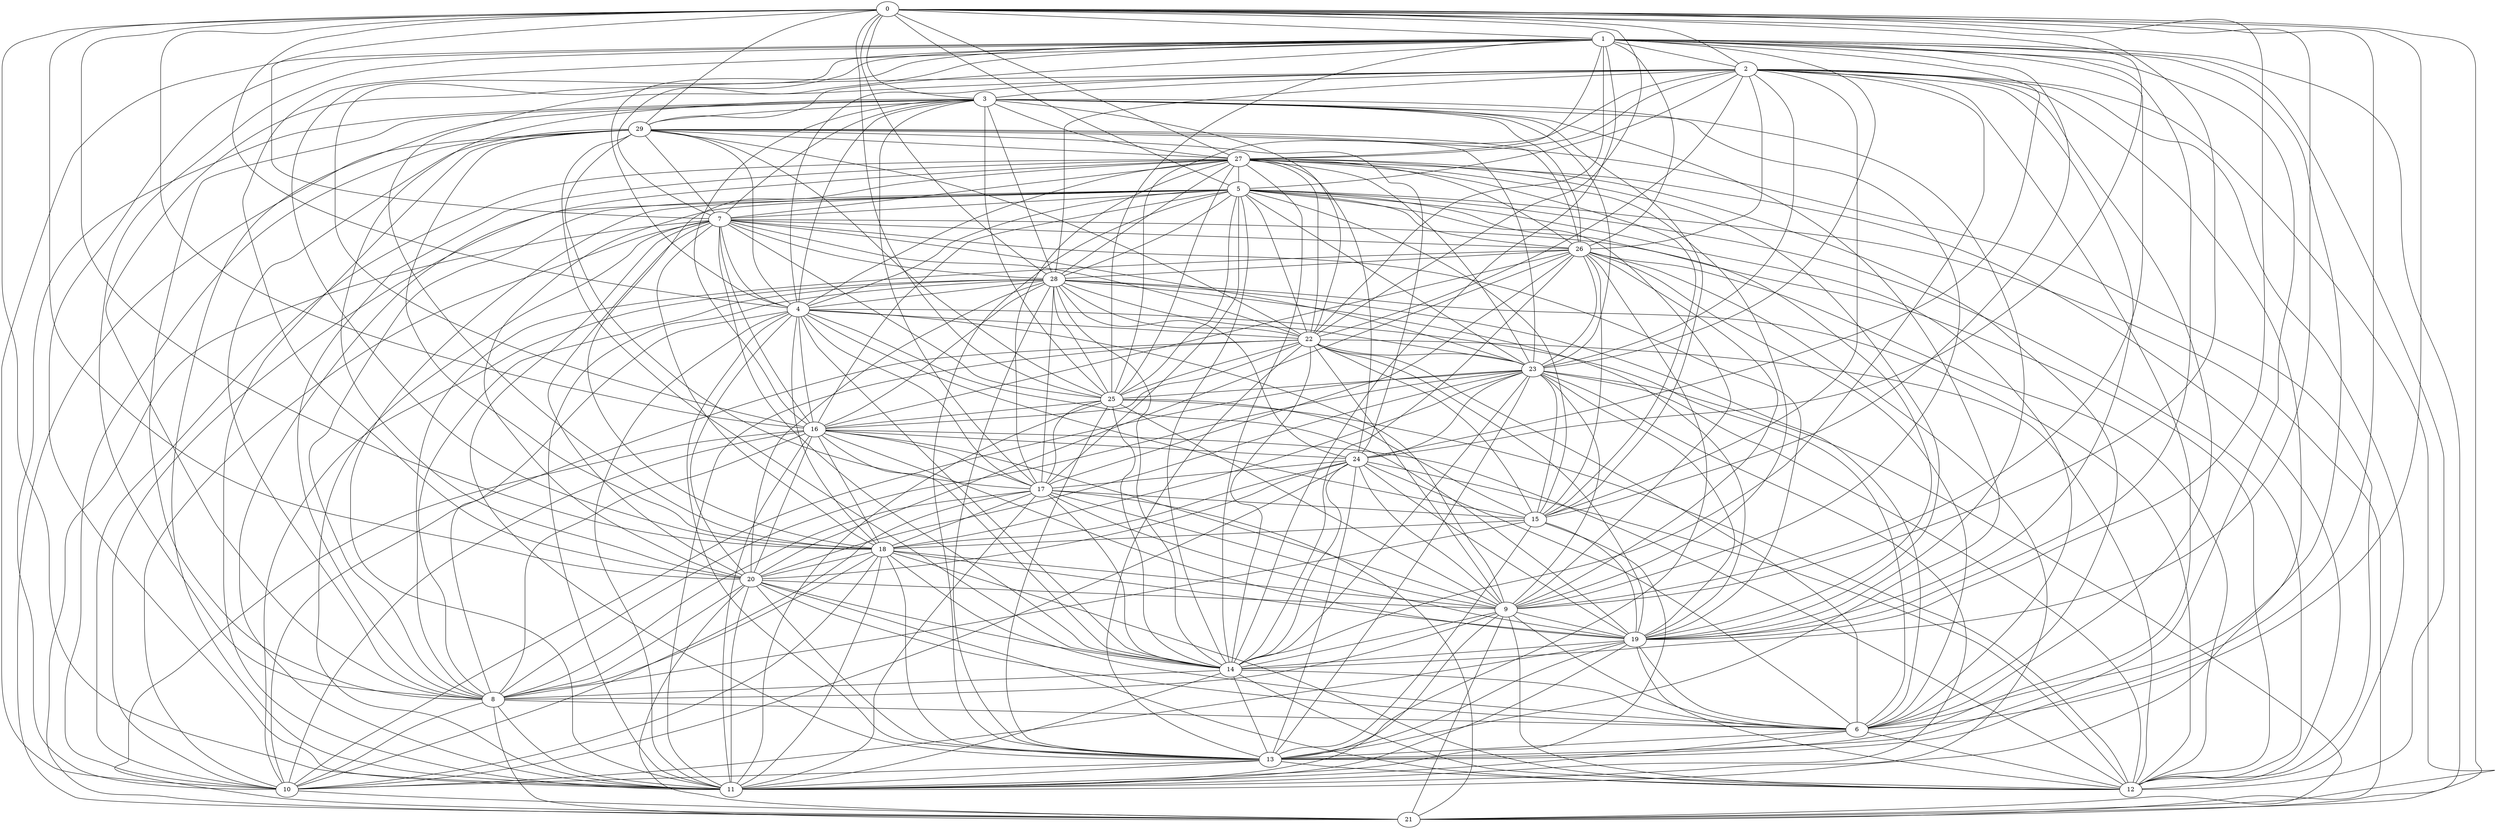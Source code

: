 strict graph G {
0;
1;
2;
3;
4;
5;
6;
7;
8;
9;
10;
11;
12;
13;
14;
15;
16;
17;
18;
19;
20;
21;
22;
23;
24;
25;
26;
27;
28;
29;
0 -- 19;
9 -- 19;
12 -- 29;
2 -- 3;
5 -- 20;
24 -- 17;
11 -- 14;
19 -- 14;
8 -- 29;
8 -- 18;
11 -- 26;
3 -- 23;
26 -- 28;
1 -- 2;
2 -- 28;
0 -- 18;
28 -- 13;
10 -- 23;
27 -- 14;
7 -- 13;
1 -- 11;
13 -- 15;
1 -- 14;
12 -- 26;
21 -- 17;
22 -- 27;
9 -- 23;
6 -- 14;
18 -- 1;
25 -- 29;
3 -- 11;
7 -- 21;
17 -- 16;
4 -- 9;
4 -- 19;
9 -- 14;
3 -- 17;
11 -- 29;
10 -- 16;
25 -- 5;
26 -- 5;
10 -- 21;
21 -- 9;
28 -- 4;
14 -- 25;
7 -- 27;
3 -- 19;
16 -- 22;
6 -- 5;
0 -- 22;
6 -- 13;
13 -- 23;
2 -- 18;
3 -- 27;
21 -- 8;
1 -- 27;
12 -- 7;
18 -- 24;
24 -- 13;
1 -- 22;
12 -- 2;
12 -- 25;
23 -- 2;
9 -- 5;
7 -- 26;
2 -- 6;
9 -- 12;
18 -- 20;
8 -- 23;
28 -- 22;
11 -- 20;
7 -- 20;
25 -- 2;
23 -- 5;
22 -- 14;
13 -- 25;
19 -- 18;
16 -- 0;
24 -- 29;
23 -- 15;
18 -- 11;
4 -- 0;
29 -- 0;
3 -- 28;
1 -- 6;
2 -- 13;
22 -- 3;
2 -- 27;
27 -- 8;
17 -- 19;
26 -- 29;
18 -- 13;
7 -- 22;
3 -- 0;
14 -- 28;
7 -- 11;
16 -- 24;
11 -- 28;
13 -- 11;
11 -- 23;
17 -- 15;
20 -- 8;
3 -- 7;
15 -- 22;
23 -- 28;
28 -- 19;
5 -- 21;
27 -- 23;
3 -- 15;
13 -- 12;
19 -- 15;
26 -- 3;
10 -- 22;
15 -- 18;
10 -- 18;
26 -- 20;
12 -- 18;
16 -- 20;
16 -- 18;
0 -- 27;
2 -- 4;
27 -- 28;
16 -- 26;
6 -- 9;
26 -- 17;
22 -- 11;
4 -- 15;
5 -- 13;
14 -- 17;
9 -- 25;
7 -- 25;
12 -- 23;
11 -- 25;
4 -- 6;
13 -- 22;
15 -- 27;
0 -- 2;
16 -- 11;
4 -- 7;
0 -- 11;
29 -- 21;
6 -- 26;
5 -- 16;
8 -- 4;
7 -- 14;
12 -- 22;
8 -- 6;
17 -- 18;
22 -- 29;
21 -- 20;
18 -- 29;
28 -- 24;
18 -- 9;
15 -- 8;
3 -- 4;
6 -- 20;
20 -- 9;
18 -- 23;
0 -- 9;
14 -- 26;
10 -- 17;
1 -- 12;
0 -- 1;
24 -- 6;
26 -- 27;
24 -- 0;
11 -- 27;
27 -- 12;
19 -- 27;
12 -- 24;
8 -- 2;
16 -- 12;
11 -- 15;
0 -- 5;
2 -- 11;
21 -- 1;
3 -- 16;
0 -- 7;
3 -- 9;
14 -- 0;
5 -- 12;
27 -- 24;
9 -- 27;
3 -- 13;
23 -- 14;
1 -- 9;
9 -- 8;
1 -- 19;
8 -- 16;
11 -- 9;
25 -- 16;
2 -- 15;
4 -- 18;
6 -- 27;
10 -- 27;
3 -- 25;
7 -- 1;
0 -- 28;
6 -- 18;
22 -- 23;
28 -- 16;
13 -- 14;
4 -- 5;
26 -- 2;
4 -- 11;
7 -- 23;
10 -- 7;
21 -- 23;
10 -- 28;
24 -- 14;
26 -- 23;
9 -- 24;
5 -- 7;
12 -- 14;
0 -- 25;
16 -- 9;
4 -- 13;
14 -- 8;
29 -- 7;
1 -- 26;
12 -- 6;
12 -- 20;
20 -- 24;
8 -- 3;
11 -- 8;
8 -- 10;
0 -- 20;
14 -- 20;
6 -- 11;
13 -- 1;
19 -- 11;
4 -- 14;
2 -- 5;
19 -- 10;
1 -- 24;
20 -- 23;
28 -- 7;
15 -- 25;
26 -- 9;
9 -- 17;
8 -- 28;
25 -- 27;
1 -- 29;
22 -- 19;
29 -- 10;
7 -- 19;
1 -- 10;
4 -- 29;
8 -- 17;
28 -- 17;
3 -- 20;
5 -- 19;
4 -- 27;
13 -- 10;
15 -- 26;
20 -- 28;
5 -- 22;
23 -- 24;
13 -- 20;
0 -- 21;
20 -- 1;
23 -- 19;
8 -- 26;
22 -- 6;
15 -- 5;
17 -- 25;
27 -- 17;
25 -- 1;
5 -- 14;
19 -- 6;
16 -- 4;
14 -- 2;
4 -- 22;
4 -- 17;
18 -- 27;
14 -- 29;
1 -- 15;
11 -- 5;
27 -- 5;
23 -- 25;
19 -- 24;
4 -- 20;
8 -- 1;
3 -- 29;
25 -- 22;
7 -- 16;
12 -- 19;
25 -- 28;
5 -- 28;
0 -- 6;
23 -- 29;
19 -- 2;
5 -- 8;
6 -- 28;
18 -- 7;
16 -- 19;
1 -- 16;
2 -- 21;
2 -- 22;
5 -- 10;
19 -- 13;
29 -- 27;
10 -- 3;
1 -- 4;
14 -- 16;
17 -- 29;
24 -- 10;
11 -- 17;
16 -- 21;
13 -- 26;
5 -- 17;
9 -- 22;
1 -- 23;
13 -- 0;
12 -- 28;
}
